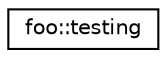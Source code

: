digraph "Graphical Class Hierarchy"
{
  edge [fontname="Helvetica",fontsize="10",labelfontname="Helvetica",labelfontsize="10"];
  node [fontname="Helvetica",fontsize="10",shape=record];
  rankdir="LR";
  Node0 [label="foo::testing",height=0.2,width=0.4,color="black", fillcolor="white", style="filled",URL="$structfoo_1_1testing.html"];
}
